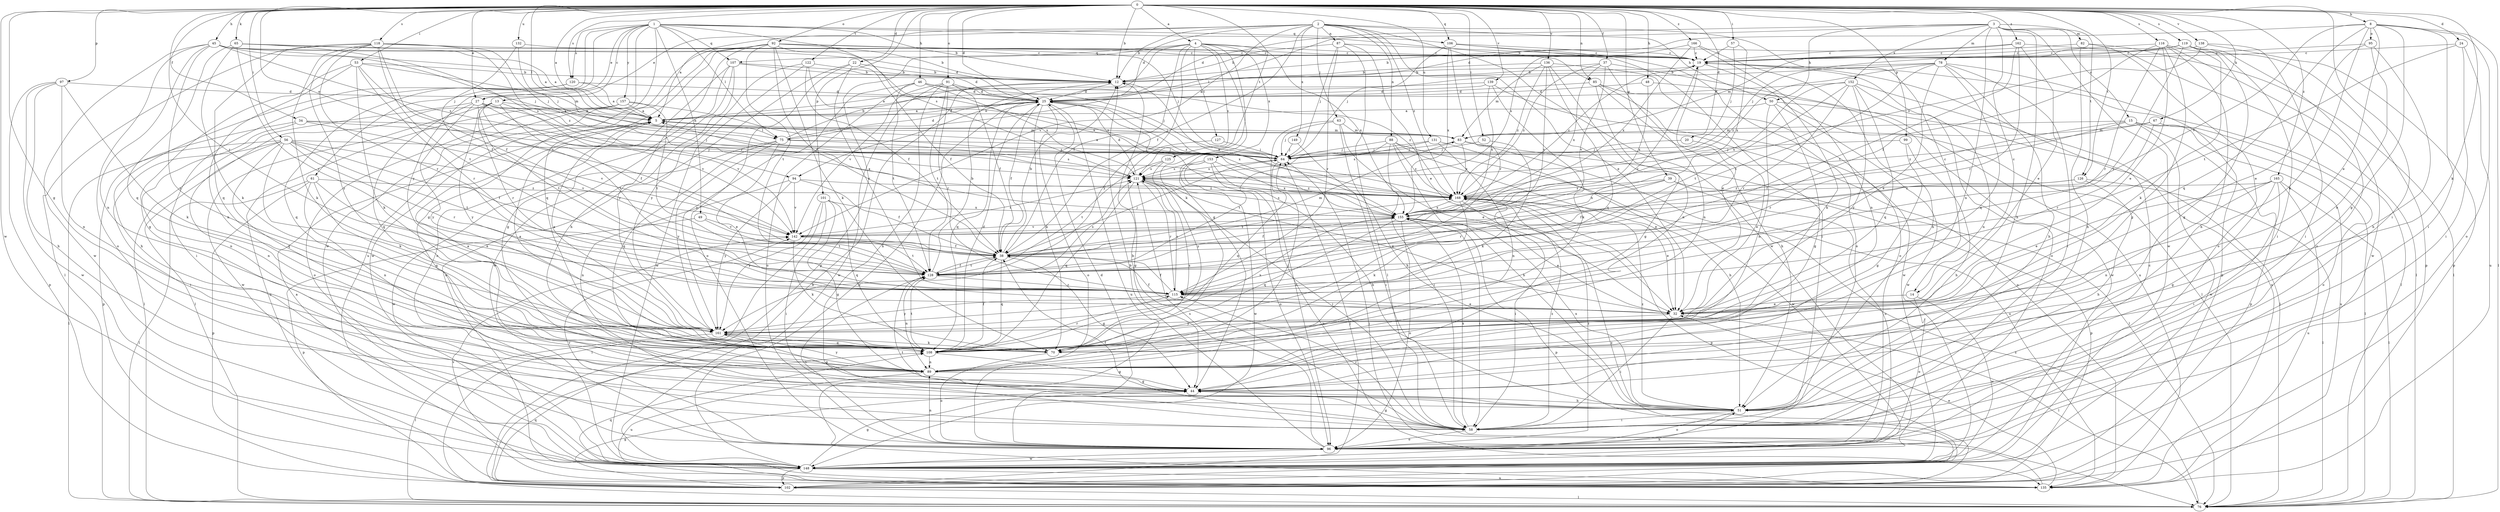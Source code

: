 strict digraph  {
0;
1;
2;
3;
4;
5;
8;
12;
13;
14;
15;
19;
20;
22;
24;
25;
27;
32;
34;
37;
38;
39;
44;
45;
46;
48;
49;
50;
51;
52;
53;
56;
57;
58;
61;
63;
64;
65;
67;
70;
75;
76;
78;
82;
83;
85;
87;
88;
89;
91;
92;
94;
95;
96;
97;
99;
101;
102;
106;
107;
108;
115;
116;
118;
119;
120;
121;
122;
125;
126;
127;
128;
131;
132;
135;
136;
138;
139;
142;
148;
149;
152;
153;
155;
157;
161;
162;
165;
166;
168;
0 -> 4  [label=a];
0 -> 5  [label=a];
0 -> 8  [label=b];
0 -> 12  [label=b];
0 -> 20  [label=d];
0 -> 22  [label=d];
0 -> 24  [label=d];
0 -> 25  [label=d];
0 -> 27  [label=e];
0 -> 34  [label=f];
0 -> 37  [label=f];
0 -> 39  [label=g];
0 -> 44  [label=g];
0 -> 45  [label=h];
0 -> 46  [label=h];
0 -> 48  [label=h];
0 -> 52  [label=i];
0 -> 53  [label=i];
0 -> 56  [label=i];
0 -> 57  [label=i];
0 -> 58  [label=i];
0 -> 65  [label=k];
0 -> 67  [label=k];
0 -> 70  [label=k];
0 -> 75  [label=l];
0 -> 85  [label=n];
0 -> 91  [label=o];
0 -> 92  [label=o];
0 -> 94  [label=o];
0 -> 97  [label=p];
0 -> 99  [label=p];
0 -> 101  [label=p];
0 -> 106  [label=q];
0 -> 115  [label=r];
0 -> 116  [label=s];
0 -> 118  [label=s];
0 -> 119  [label=s];
0 -> 120  [label=s];
0 -> 122  [label=t];
0 -> 125  [label=t];
0 -> 126  [label=t];
0 -> 131  [label=u];
0 -> 132  [label=u];
0 -> 136  [label=v];
0 -> 138  [label=v];
0 -> 139  [label=v];
0 -> 148  [label=w];
0 -> 162  [label=z];
0 -> 165  [label=z];
0 -> 166  [label=z];
1 -> 12  [label=b];
1 -> 13  [label=c];
1 -> 27  [label=e];
1 -> 49  [label=h];
1 -> 61  [label=j];
1 -> 75  [label=l];
1 -> 85  [label=n];
1 -> 106  [label=q];
1 -> 107  [label=q];
1 -> 120  [label=s];
1 -> 121  [label=s];
1 -> 135  [label=u];
1 -> 148  [label=w];
1 -> 157  [label=y];
1 -> 161  [label=y];
2 -> 5  [label=a];
2 -> 12  [label=b];
2 -> 14  [label=c];
2 -> 25  [label=d];
2 -> 27  [label=e];
2 -> 32  [label=e];
2 -> 38  [label=f];
2 -> 50  [label=h];
2 -> 63  [label=j];
2 -> 87  [label=n];
2 -> 88  [label=n];
2 -> 142  [label=v];
2 -> 148  [label=w];
2 -> 149  [label=x];
2 -> 168  [label=z];
3 -> 14  [label=c];
3 -> 15  [label=c];
3 -> 25  [label=d];
3 -> 50  [label=h];
3 -> 51  [label=h];
3 -> 75  [label=l];
3 -> 78  [label=m];
3 -> 82  [label=m];
3 -> 89  [label=n];
3 -> 126  [label=t];
3 -> 148  [label=w];
3 -> 152  [label=x];
4 -> 19  [label=c];
4 -> 38  [label=f];
4 -> 44  [label=g];
4 -> 70  [label=k];
4 -> 94  [label=o];
4 -> 102  [label=p];
4 -> 107  [label=q];
4 -> 121  [label=s];
4 -> 127  [label=t];
4 -> 153  [label=x];
4 -> 155  [label=x];
4 -> 161  [label=y];
5 -> 25  [label=d];
5 -> 75  [label=l];
5 -> 83  [label=m];
8 -> 25  [label=d];
8 -> 32  [label=e];
8 -> 44  [label=g];
8 -> 58  [label=i];
8 -> 70  [label=k];
8 -> 76  [label=l];
8 -> 95  [label=o];
8 -> 96  [label=o];
8 -> 108  [label=q];
8 -> 142  [label=v];
12 -> 25  [label=d];
12 -> 155  [label=x];
13 -> 5  [label=a];
13 -> 38  [label=f];
13 -> 115  [label=r];
13 -> 128  [label=t];
13 -> 142  [label=v];
13 -> 148  [label=w];
13 -> 161  [label=y];
14 -> 32  [label=e];
14 -> 96  [label=o];
14 -> 148  [label=w];
15 -> 38  [label=f];
15 -> 76  [label=l];
15 -> 83  [label=m];
15 -> 102  [label=p];
15 -> 115  [label=r];
15 -> 135  [label=u];
15 -> 148  [label=w];
19 -> 12  [label=b];
19 -> 32  [label=e];
19 -> 70  [label=k];
19 -> 76  [label=l];
19 -> 96  [label=o];
20 -> 32  [label=e];
20 -> 64  [label=j];
22 -> 12  [label=b];
22 -> 38  [label=f];
22 -> 96  [label=o];
22 -> 115  [label=r];
22 -> 135  [label=u];
24 -> 19  [label=c];
24 -> 58  [label=i];
24 -> 128  [label=t];
24 -> 135  [label=u];
25 -> 5  [label=a];
25 -> 38  [label=f];
25 -> 64  [label=j];
25 -> 70  [label=k];
25 -> 96  [label=o];
25 -> 108  [label=q];
25 -> 135  [label=u];
25 -> 148  [label=w];
25 -> 155  [label=x];
25 -> 168  [label=z];
27 -> 5  [label=a];
27 -> 76  [label=l];
27 -> 108  [label=q];
27 -> 128  [label=t];
27 -> 142  [label=v];
27 -> 161  [label=y];
27 -> 168  [label=z];
32 -> 38  [label=f];
32 -> 58  [label=i];
32 -> 76  [label=l];
32 -> 161  [label=y];
34 -> 64  [label=j];
34 -> 83  [label=m];
34 -> 89  [label=n];
34 -> 102  [label=p];
34 -> 142  [label=v];
37 -> 12  [label=b];
37 -> 89  [label=n];
37 -> 135  [label=u];
37 -> 142  [label=v];
37 -> 155  [label=x];
37 -> 168  [label=z];
38 -> 12  [label=b];
38 -> 44  [label=g];
38 -> 64  [label=j];
38 -> 83  [label=m];
38 -> 108  [label=q];
38 -> 128  [label=t];
38 -> 168  [label=z];
39 -> 96  [label=o];
39 -> 102  [label=p];
39 -> 115  [label=r];
39 -> 155  [label=x];
39 -> 168  [label=z];
44 -> 51  [label=h];
45 -> 5  [label=a];
45 -> 19  [label=c];
45 -> 25  [label=d];
45 -> 64  [label=j];
45 -> 89  [label=n];
45 -> 96  [label=o];
45 -> 121  [label=s];
45 -> 148  [label=w];
45 -> 161  [label=y];
46 -> 25  [label=d];
46 -> 64  [label=j];
46 -> 96  [label=o];
46 -> 121  [label=s];
46 -> 128  [label=t];
46 -> 161  [label=y];
48 -> 25  [label=d];
48 -> 148  [label=w];
48 -> 155  [label=x];
49 -> 102  [label=p];
49 -> 128  [label=t];
49 -> 142  [label=v];
50 -> 5  [label=a];
50 -> 44  [label=g];
50 -> 76  [label=l];
50 -> 89  [label=n];
50 -> 148  [label=w];
51 -> 58  [label=i];
51 -> 96  [label=o];
51 -> 155  [label=x];
51 -> 168  [label=z];
52 -> 64  [label=j];
52 -> 70  [label=k];
53 -> 12  [label=b];
53 -> 44  [label=g];
53 -> 70  [label=k];
53 -> 83  [label=m];
53 -> 89  [label=n];
53 -> 115  [label=r];
53 -> 142  [label=v];
56 -> 38  [label=f];
56 -> 58  [label=i];
56 -> 64  [label=j];
56 -> 70  [label=k];
56 -> 76  [label=l];
56 -> 89  [label=n];
56 -> 108  [label=q];
56 -> 115  [label=r];
56 -> 128  [label=t];
56 -> 142  [label=v];
57 -> 19  [label=c];
57 -> 64  [label=j];
57 -> 155  [label=x];
58 -> 12  [label=b];
58 -> 38  [label=f];
58 -> 44  [label=g];
58 -> 96  [label=o];
58 -> 115  [label=r];
58 -> 128  [label=t];
58 -> 155  [label=x];
58 -> 168  [label=z];
61 -> 32  [label=e];
61 -> 76  [label=l];
61 -> 89  [label=n];
61 -> 102  [label=p];
61 -> 108  [label=q];
61 -> 168  [label=z];
63 -> 32  [label=e];
63 -> 51  [label=h];
63 -> 64  [label=j];
63 -> 83  [label=m];
63 -> 96  [label=o];
64 -> 5  [label=a];
64 -> 108  [label=q];
64 -> 121  [label=s];
65 -> 5  [label=a];
65 -> 19  [label=c];
65 -> 70  [label=k];
65 -> 108  [label=q];
65 -> 115  [label=r];
65 -> 121  [label=s];
67 -> 83  [label=m];
67 -> 96  [label=o];
67 -> 115  [label=r];
67 -> 168  [label=z];
70 -> 5  [label=a];
70 -> 96  [label=o];
70 -> 121  [label=s];
75 -> 12  [label=b];
75 -> 25  [label=d];
75 -> 32  [label=e];
75 -> 64  [label=j];
75 -> 108  [label=q];
75 -> 121  [label=s];
75 -> 148  [label=w];
75 -> 161  [label=y];
76 -> 168  [label=z];
78 -> 5  [label=a];
78 -> 12  [label=b];
78 -> 32  [label=e];
78 -> 51  [label=h];
78 -> 58  [label=i];
78 -> 102  [label=p];
78 -> 108  [label=q];
78 -> 128  [label=t];
78 -> 168  [label=z];
82 -> 19  [label=c];
82 -> 51  [label=h];
82 -> 76  [label=l];
82 -> 96  [label=o];
83 -> 64  [label=j];
83 -> 76  [label=l];
83 -> 135  [label=u];
83 -> 168  [label=z];
85 -> 25  [label=d];
85 -> 44  [label=g];
85 -> 51  [label=h];
85 -> 76  [label=l];
85 -> 135  [label=u];
87 -> 12  [label=b];
87 -> 19  [label=c];
87 -> 32  [label=e];
87 -> 64  [label=j];
87 -> 76  [label=l];
87 -> 115  [label=r];
88 -> 32  [label=e];
88 -> 51  [label=h];
88 -> 58  [label=i];
88 -> 64  [label=j];
88 -> 128  [label=t];
88 -> 148  [label=w];
88 -> 168  [label=z];
89 -> 5  [label=a];
89 -> 44  [label=g];
89 -> 64  [label=j];
89 -> 135  [label=u];
89 -> 161  [label=y];
91 -> 25  [label=d];
91 -> 38  [label=f];
91 -> 51  [label=h];
91 -> 115  [label=r];
91 -> 128  [label=t];
91 -> 142  [label=v];
91 -> 148  [label=w];
91 -> 168  [label=z];
92 -> 12  [label=b];
92 -> 19  [label=c];
92 -> 38  [label=f];
92 -> 44  [label=g];
92 -> 51  [label=h];
92 -> 64  [label=j];
92 -> 70  [label=k];
92 -> 108  [label=q];
92 -> 128  [label=t];
92 -> 148  [label=w];
92 -> 155  [label=x];
94 -> 38  [label=f];
94 -> 89  [label=n];
94 -> 142  [label=v];
94 -> 161  [label=y];
94 -> 168  [label=z];
95 -> 19  [label=c];
95 -> 32  [label=e];
95 -> 51  [label=h];
95 -> 89  [label=n];
96 -> 12  [label=b];
96 -> 25  [label=d];
96 -> 89  [label=n];
96 -> 121  [label=s];
96 -> 128  [label=t];
96 -> 142  [label=v];
96 -> 148  [label=w];
96 -> 168  [label=z];
97 -> 25  [label=d];
97 -> 51  [label=h];
97 -> 70  [label=k];
97 -> 89  [label=n];
97 -> 102  [label=p];
97 -> 148  [label=w];
99 -> 44  [label=g];
99 -> 51  [label=h];
99 -> 64  [label=j];
101 -> 44  [label=g];
101 -> 58  [label=i];
101 -> 76  [label=l];
101 -> 108  [label=q];
101 -> 155  [label=x];
101 -> 161  [label=y];
102 -> 12  [label=b];
102 -> 44  [label=g];
102 -> 64  [label=j];
102 -> 76  [label=l];
102 -> 108  [label=q];
102 -> 168  [label=z];
106 -> 19  [label=c];
106 -> 58  [label=i];
106 -> 64  [label=j];
106 -> 96  [label=o];
106 -> 115  [label=r];
106 -> 155  [label=x];
107 -> 12  [label=b];
107 -> 25  [label=d];
107 -> 44  [label=g];
107 -> 96  [label=o];
107 -> 148  [label=w];
107 -> 161  [label=y];
108 -> 25  [label=d];
108 -> 38  [label=f];
108 -> 44  [label=g];
108 -> 89  [label=n];
108 -> 115  [label=r];
108 -> 128  [label=t];
115 -> 32  [label=e];
115 -> 38  [label=f];
115 -> 121  [label=s];
115 -> 161  [label=y];
116 -> 19  [label=c];
116 -> 32  [label=e];
116 -> 38  [label=f];
116 -> 44  [label=g];
116 -> 51  [label=h];
116 -> 96  [label=o];
116 -> 102  [label=p];
116 -> 115  [label=r];
118 -> 19  [label=c];
118 -> 38  [label=f];
118 -> 64  [label=j];
118 -> 70  [label=k];
118 -> 76  [label=l];
118 -> 108  [label=q];
118 -> 115  [label=r];
118 -> 128  [label=t];
118 -> 161  [label=y];
118 -> 168  [label=z];
119 -> 19  [label=c];
119 -> 44  [label=g];
119 -> 58  [label=i];
119 -> 64  [label=j];
119 -> 70  [label=k];
119 -> 83  [label=m];
119 -> 115  [label=r];
119 -> 148  [label=w];
120 -> 5  [label=a];
120 -> 25  [label=d];
120 -> 51  [label=h];
120 -> 58  [label=i];
120 -> 108  [label=q];
121 -> 25  [label=d];
121 -> 32  [label=e];
121 -> 58  [label=i];
121 -> 108  [label=q];
121 -> 115  [label=r];
121 -> 168  [label=z];
122 -> 12  [label=b];
122 -> 38  [label=f];
122 -> 148  [label=w];
122 -> 161  [label=y];
122 -> 168  [label=z];
125 -> 121  [label=s];
125 -> 128  [label=t];
125 -> 161  [label=y];
126 -> 38  [label=f];
126 -> 51  [label=h];
126 -> 76  [label=l];
126 -> 168  [label=z];
127 -> 44  [label=g];
127 -> 64  [label=j];
128 -> 12  [label=b];
128 -> 19  [label=c];
128 -> 38  [label=f];
128 -> 89  [label=n];
128 -> 115  [label=r];
128 -> 121  [label=s];
131 -> 51  [label=h];
131 -> 64  [label=j];
131 -> 89  [label=n];
131 -> 121  [label=s];
132 -> 19  [label=c];
132 -> 38  [label=f];
132 -> 64  [label=j];
135 -> 32  [label=e];
135 -> 64  [label=j];
135 -> 108  [label=q];
135 -> 142  [label=v];
136 -> 12  [label=b];
136 -> 83  [label=m];
136 -> 89  [label=n];
136 -> 96  [label=o];
136 -> 108  [label=q];
136 -> 142  [label=v];
136 -> 168  [label=z];
138 -> 19  [label=c];
138 -> 58  [label=i];
138 -> 102  [label=p];
138 -> 121  [label=s];
139 -> 5  [label=a];
139 -> 25  [label=d];
139 -> 70  [label=k];
139 -> 148  [label=w];
139 -> 155  [label=x];
142 -> 38  [label=f];
142 -> 70  [label=k];
142 -> 121  [label=s];
142 -> 128  [label=t];
148 -> 5  [label=a];
148 -> 19  [label=c];
148 -> 44  [label=g];
148 -> 51  [label=h];
148 -> 102  [label=p];
148 -> 135  [label=u];
149 -> 58  [label=i];
149 -> 64  [label=j];
152 -> 25  [label=d];
152 -> 89  [label=n];
152 -> 108  [label=q];
152 -> 115  [label=r];
152 -> 128  [label=t];
152 -> 135  [label=u];
152 -> 155  [label=x];
152 -> 161  [label=y];
153 -> 51  [label=h];
153 -> 96  [label=o];
153 -> 121  [label=s];
153 -> 135  [label=u];
153 -> 148  [label=w];
153 -> 155  [label=x];
155 -> 5  [label=a];
155 -> 32  [label=e];
155 -> 38  [label=f];
155 -> 58  [label=i];
155 -> 96  [label=o];
155 -> 102  [label=p];
155 -> 108  [label=q];
155 -> 121  [label=s];
155 -> 142  [label=v];
157 -> 5  [label=a];
157 -> 76  [label=l];
157 -> 96  [label=o];
157 -> 128  [label=t];
157 -> 135  [label=u];
157 -> 168  [label=z];
161 -> 5  [label=a];
161 -> 44  [label=g];
161 -> 70  [label=k];
161 -> 76  [label=l];
161 -> 108  [label=q];
161 -> 155  [label=x];
162 -> 12  [label=b];
162 -> 19  [label=c];
162 -> 32  [label=e];
162 -> 76  [label=l];
162 -> 115  [label=r];
162 -> 128  [label=t];
165 -> 32  [label=e];
165 -> 44  [label=g];
165 -> 58  [label=i];
165 -> 76  [label=l];
165 -> 89  [label=n];
165 -> 135  [label=u];
165 -> 168  [label=z];
166 -> 19  [label=c];
166 -> 51  [label=h];
166 -> 89  [label=n];
166 -> 121  [label=s];
166 -> 155  [label=x];
168 -> 19  [label=c];
168 -> 32  [label=e];
168 -> 58  [label=i];
168 -> 70  [label=k];
168 -> 102  [label=p];
168 -> 155  [label=x];
}
